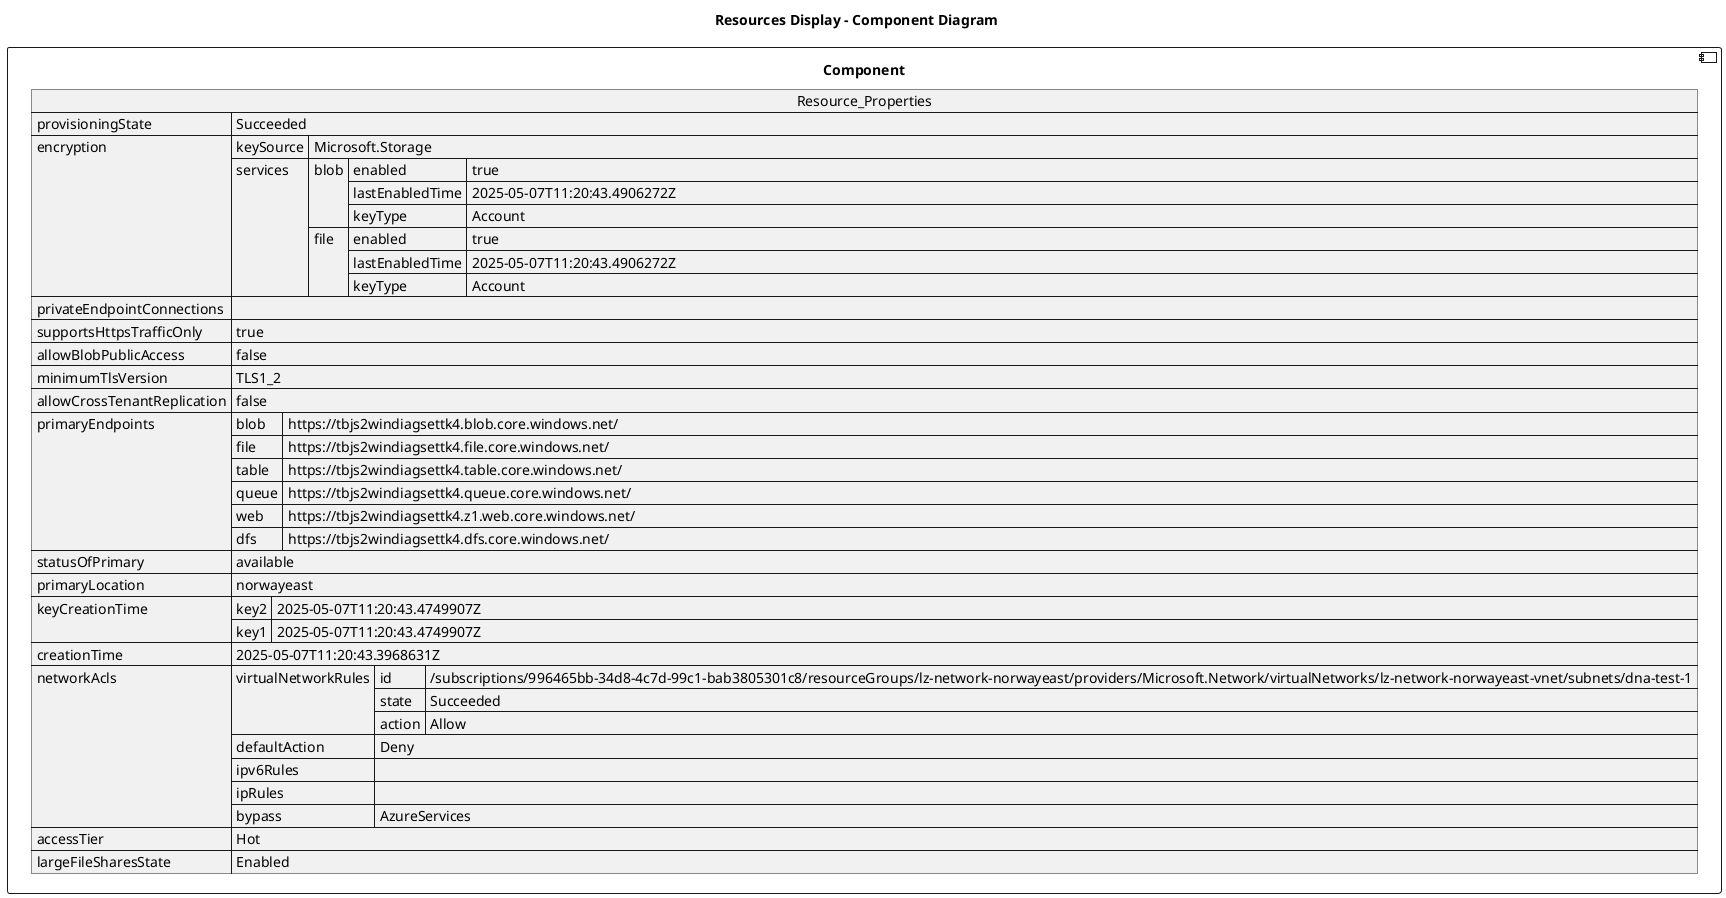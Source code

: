 @startuml

title Resources Display - Component Diagram

component Component {

json  Resource_Properties {
  "provisioningState": "Succeeded",
  "encryption": {
    "keySource": "Microsoft.Storage",
    "services": {
      "blob": {
        "enabled": true,
        "lastEnabledTime": "2025-05-07T11:20:43.4906272Z",
        "keyType": "Account"
      },
      "file": {
        "enabled": true,
        "lastEnabledTime": "2025-05-07T11:20:43.4906272Z",
        "keyType": "Account"
      }
    }
  },
  "privateEndpointConnections": [],
  "supportsHttpsTrafficOnly": true,
  "allowBlobPublicAccess": false,
  "minimumTlsVersion": "TLS1_2",
  "allowCrossTenantReplication": false,
  "primaryEndpoints": {
    "blob": "https://tbjs2windiagsettk4.blob.core.windows.net/",
    "file": "https://tbjs2windiagsettk4.file.core.windows.net/",
    "table": "https://tbjs2windiagsettk4.table.core.windows.net/",
    "queue": "https://tbjs2windiagsettk4.queue.core.windows.net/",
    "web": "https://tbjs2windiagsettk4.z1.web.core.windows.net/",
    "dfs": "https://tbjs2windiagsettk4.dfs.core.windows.net/"
  },
  "statusOfPrimary": "available",
  "primaryLocation": "norwayeast",
  "keyCreationTime": {
    "key2": "2025-05-07T11:20:43.4749907Z",
    "key1": "2025-05-07T11:20:43.4749907Z"
  },
  "creationTime": "2025-05-07T11:20:43.3968631Z",
  "networkAcls": {
    "virtualNetworkRules": [
      {
        "id": "/subscriptions/996465bb-34d8-4c7d-99c1-bab3805301c8/resourceGroups/lz-network-norwayeast/providers/Microsoft.Network/virtualNetworks/lz-network-norwayeast-vnet/subnets/dna-test-1",
        "state": "Succeeded",
        "action": "Allow"
      }
    ],
    "defaultAction": "Deny",
    "ipv6Rules": [],
    "ipRules": [],
    "bypass": "AzureServices"
  },
  "accessTier": "Hot",
  "largeFileSharesState": "Enabled"
}
}
@enduml

